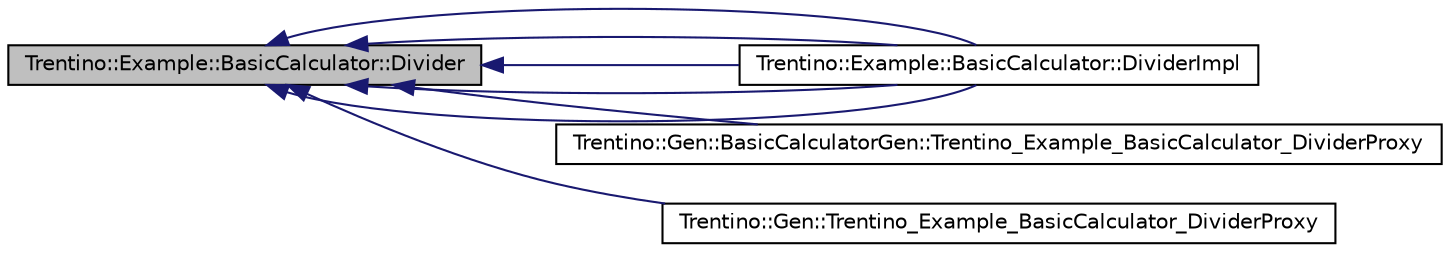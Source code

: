 digraph G
{
  edge [fontname="Helvetica",fontsize="10",labelfontname="Helvetica",labelfontsize="10"];
  node [fontname="Helvetica",fontsize="10",shape=record];
  rankdir="LR";
  Node1 [label="Trentino::Example::BasicCalculator::Divider",height=0.2,width=0.4,color="black", fillcolor="grey75", style="filled" fontcolor="black"];
  Node1 -> Node2 [dir="back",color="midnightblue",fontsize="10",style="solid",fontname="Helvetica"];
  Node2 [label="Trentino::Example::BasicCalculator::DividerImpl",height=0.2,width=0.4,color="black", fillcolor="white", style="filled",URL="$class_trentino_1_1_example_1_1_basic_calculator_1_1_divider_impl.html",tooltip="DividerImpl implementation testcode."];
  Node1 -> Node2 [dir="back",color="midnightblue",fontsize="10",style="solid",fontname="Helvetica"];
  Node1 -> Node2 [dir="back",color="midnightblue",fontsize="10",style="solid",fontname="Helvetica"];
  Node1 -> Node2 [dir="back",color="midnightblue",fontsize="10",style="solid",fontname="Helvetica"];
  Node1 -> Node2 [dir="back",color="midnightblue",fontsize="10",style="solid",fontname="Helvetica"];
  Node1 -> Node3 [dir="back",color="midnightblue",fontsize="10",style="solid",fontname="Helvetica"];
  Node3 [label="Trentino::Gen::BasicCalculatorGen::Trentino_Example_BasicCalculator_DividerProxy",height=0.2,width=0.4,color="black", fillcolor="white", style="filled",URL="$class_trentino_1_1_gen_1_1_basic_calculator_gen_1_1_trentino___example___basic_calculator___divider_proxy.html"];
  Node1 -> Node4 [dir="back",color="midnightblue",fontsize="10",style="solid",fontname="Helvetica"];
  Node4 [label="Trentino::Gen::Trentino_Example_BasicCalculator_DividerProxy",height=0.2,width=0.4,color="black", fillcolor="white", style="filled",URL="$class_trentino_1_1_gen_1_1_trentino___example___basic_calculator___divider_proxy.html"];
}
